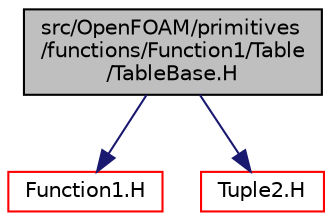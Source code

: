 digraph "src/OpenFOAM/primitives/functions/Function1/Table/TableBase.H"
{
  bgcolor="transparent";
  edge [fontname="Helvetica",fontsize="10",labelfontname="Helvetica",labelfontsize="10"];
  node [fontname="Helvetica",fontsize="10",shape=record];
  Node1 [label="src/OpenFOAM/primitives\l/functions/Function1/Table\l/TableBase.H",height=0.2,width=0.4,color="black", fillcolor="grey75", style="filled", fontcolor="black"];
  Node1 -> Node2 [color="midnightblue",fontsize="10",style="solid",fontname="Helvetica"];
  Node2 [label="Function1.H",height=0.2,width=0.4,color="red",URL="$a08856.html"];
  Node1 -> Node3 [color="midnightblue",fontsize="10",style="solid",fontname="Helvetica"];
  Node3 [label="Tuple2.H",height=0.2,width=0.4,color="red",URL="$a09053.html"];
}

